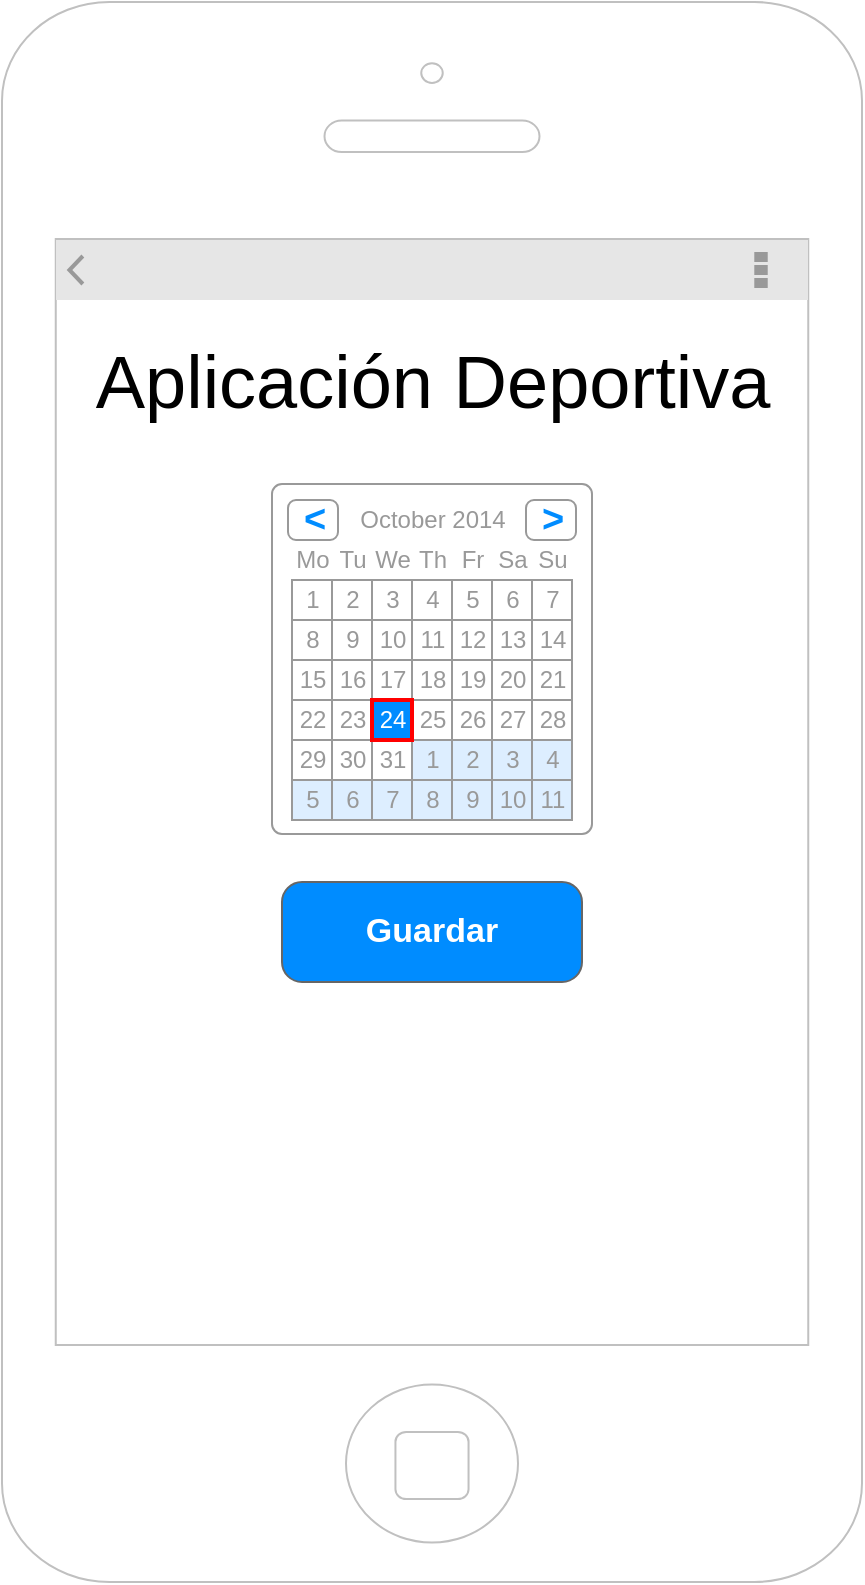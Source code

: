 <mxfile version="20.5.1" type="device" pages="4"><diagram id="jxUzDOV6LaXOc2j34RWp" name="Vista Calendario"><mxGraphModel dx="2096" dy="956" grid="1" gridSize="10" guides="1" tooltips="1" connect="1" arrows="1" fold="1" page="1" pageScale="1" pageWidth="1169" pageHeight="827" math="0" shadow="0"><root><mxCell id="0"/><mxCell id="1" parent="0"/><mxCell id="9XfMHAa2YPXeNw12MbJo-4" value="" style="group" vertex="1" connectable="0" parent="1"><mxGeometry x="370" y="19" width="430" height="790" as="geometry"/></mxCell><mxCell id="9XfMHAa2YPXeNw12MbJo-1" value="" style="html=1;verticalLabelPosition=bottom;labelBackgroundColor=#ffffff;verticalAlign=top;shadow=0;dashed=0;strokeWidth=1;shape=mxgraph.ios7.misc.iphone;strokeColor=#c0c0c0;fontSize=15;" vertex="1" parent="9XfMHAa2YPXeNw12MbJo-4"><mxGeometry width="430" height="790" as="geometry"/></mxCell><mxCell id="9XfMHAa2YPXeNw12MbJo-3" value="" style="strokeWidth=1;html=1;shadow=0;dashed=0;shape=mxgraph.android.action_bar_landscape;fillColor=#E6E6E6;strokeColor=#c0c0c0;strokeWidth=2;fontSize=15;" vertex="1" parent="9XfMHAa2YPXeNw12MbJo-4"><mxGeometry x="27" y="119" width="376" height="30" as="geometry"/></mxCell><mxCell id="ofqs7pLhGSdssHvHCO_Z-6" value="Aplicación Deportiva" style="text;html=1;align=center;verticalAlign=middle;resizable=0;points=[];autosize=1;strokeColor=none;fillColor=none;fontSize=37;" vertex="1" parent="1"><mxGeometry x="405" y="180" width="360" height="60" as="geometry"/></mxCell><mxCell id="ofqs7pLhGSdssHvHCO_Z-61" value="" style="strokeWidth=1;shadow=0;dashed=0;align=center;html=1;shape=mxgraph.mockup.forms.rrect;rSize=5;strokeColor=#999999;fillColor=#ffffff;fontSize=12;" vertex="1" parent="1"><mxGeometry x="505" y="260" width="160" height="175" as="geometry"/></mxCell><mxCell id="ofqs7pLhGSdssHvHCO_Z-62" value="October 2014" style="strokeWidth=1;shadow=0;dashed=0;align=center;html=1;shape=mxgraph.mockup.forms.anchor;fontColor=#999999;fontSize=12;" vertex="1" parent="ofqs7pLhGSdssHvHCO_Z-61"><mxGeometry x="30" y="8" width="100" height="20" as="geometry"/></mxCell><mxCell id="ofqs7pLhGSdssHvHCO_Z-63" value="&lt;" style="strokeWidth=1;shadow=0;dashed=0;align=center;html=1;shape=mxgraph.mockup.forms.rrect;rSize=4;strokeColor=#999999;fontColor=#008cff;fontSize=19;fontStyle=1;" vertex="1" parent="ofqs7pLhGSdssHvHCO_Z-61"><mxGeometry x="8" y="8" width="25" height="20" as="geometry"/></mxCell><mxCell id="ofqs7pLhGSdssHvHCO_Z-64" value="&gt;" style="strokeWidth=1;shadow=0;dashed=0;align=center;html=1;shape=mxgraph.mockup.forms.rrect;rSize=4;strokeColor=#999999;fontColor=#008cff;fontSize=19;fontStyle=1;" vertex="1" parent="ofqs7pLhGSdssHvHCO_Z-61"><mxGeometry x="127" y="8" width="25" height="20" as="geometry"/></mxCell><mxCell id="ofqs7pLhGSdssHvHCO_Z-65" value="Mo" style="strokeWidth=1;shadow=0;dashed=0;align=center;html=1;shape=mxgraph.mockup.forms.anchor;fontColor=#999999;fontSize=12;" vertex="1" parent="ofqs7pLhGSdssHvHCO_Z-61"><mxGeometry x="10" y="28" width="20" height="20" as="geometry"/></mxCell><mxCell id="ofqs7pLhGSdssHvHCO_Z-66" value="Tu" style="strokeWidth=1;shadow=0;dashed=0;align=center;html=1;shape=mxgraph.mockup.forms.anchor;fontColor=#999999;fontSize=12;" vertex="1" parent="ofqs7pLhGSdssHvHCO_Z-61"><mxGeometry x="30" y="28" width="20" height="20" as="geometry"/></mxCell><mxCell id="ofqs7pLhGSdssHvHCO_Z-67" value="We" style="strokeWidth=1;shadow=0;dashed=0;align=center;html=1;shape=mxgraph.mockup.forms.anchor;fontColor=#999999;fontSize=12;" vertex="1" parent="ofqs7pLhGSdssHvHCO_Z-61"><mxGeometry x="50" y="28" width="20" height="20" as="geometry"/></mxCell><mxCell id="ofqs7pLhGSdssHvHCO_Z-68" value="Th" style="strokeWidth=1;shadow=0;dashed=0;align=center;html=1;shape=mxgraph.mockup.forms.anchor;fontColor=#999999;fontSize=12;" vertex="1" parent="ofqs7pLhGSdssHvHCO_Z-61"><mxGeometry x="70" y="28" width="20" height="20" as="geometry"/></mxCell><mxCell id="ofqs7pLhGSdssHvHCO_Z-69" value="Fr" style="strokeWidth=1;shadow=0;dashed=0;align=center;html=1;shape=mxgraph.mockup.forms.anchor;fontColor=#999999;fontSize=12;" vertex="1" parent="ofqs7pLhGSdssHvHCO_Z-61"><mxGeometry x="90" y="28" width="20" height="20" as="geometry"/></mxCell><mxCell id="ofqs7pLhGSdssHvHCO_Z-70" value="Sa" style="strokeWidth=1;shadow=0;dashed=0;align=center;html=1;shape=mxgraph.mockup.forms.anchor;fontColor=#999999;fontSize=12;" vertex="1" parent="ofqs7pLhGSdssHvHCO_Z-61"><mxGeometry x="110" y="28" width="20" height="20" as="geometry"/></mxCell><mxCell id="ofqs7pLhGSdssHvHCO_Z-71" value="Su" style="strokeWidth=1;shadow=0;dashed=0;align=center;html=1;shape=mxgraph.mockup.forms.anchor;fontColor=#999999;fontSize=12;" vertex="1" parent="ofqs7pLhGSdssHvHCO_Z-61"><mxGeometry x="130" y="28" width="20" height="20" as="geometry"/></mxCell><mxCell id="ofqs7pLhGSdssHvHCO_Z-72" value="1" style="strokeWidth=1;shadow=0;dashed=0;align=center;html=1;shape=mxgraph.mockup.forms.rrect;rSize=0;strokeColor=#999999;fontColor=#999999;fontSize=12;" vertex="1" parent="ofqs7pLhGSdssHvHCO_Z-61"><mxGeometry x="10" y="48" width="20" height="20" as="geometry"/></mxCell><mxCell id="ofqs7pLhGSdssHvHCO_Z-73" value="2" style="strokeWidth=1;shadow=0;dashed=0;align=center;html=1;shape=mxgraph.mockup.forms.rrect;rSize=0;strokeColor=#999999;fontColor=#999999;fontSize=12;" vertex="1" parent="ofqs7pLhGSdssHvHCO_Z-61"><mxGeometry x="30" y="48" width="20" height="20" as="geometry"/></mxCell><mxCell id="ofqs7pLhGSdssHvHCO_Z-74" value="3" style="strokeWidth=1;shadow=0;dashed=0;align=center;html=1;shape=mxgraph.mockup.forms.rrect;rSize=0;strokeColor=#999999;fontColor=#999999;fontSize=12;" vertex="1" parent="ofqs7pLhGSdssHvHCO_Z-61"><mxGeometry x="50" y="48" width="20" height="20" as="geometry"/></mxCell><mxCell id="ofqs7pLhGSdssHvHCO_Z-75" value="4" style="strokeWidth=1;shadow=0;dashed=0;align=center;html=1;shape=mxgraph.mockup.forms.rrect;rSize=0;strokeColor=#999999;fontColor=#999999;fontSize=12;" vertex="1" parent="ofqs7pLhGSdssHvHCO_Z-61"><mxGeometry x="70" y="48" width="20" height="20" as="geometry"/></mxCell><mxCell id="ofqs7pLhGSdssHvHCO_Z-76" value="5" style="strokeWidth=1;shadow=0;dashed=0;align=center;html=1;shape=mxgraph.mockup.forms.rrect;rSize=0;strokeColor=#999999;fontColor=#999999;fontSize=12;" vertex="1" parent="ofqs7pLhGSdssHvHCO_Z-61"><mxGeometry x="90" y="48" width="20" height="20" as="geometry"/></mxCell><mxCell id="ofqs7pLhGSdssHvHCO_Z-77" value="6" style="strokeWidth=1;shadow=0;dashed=0;align=center;html=1;shape=mxgraph.mockup.forms.rrect;rSize=0;strokeColor=#999999;fontColor=#999999;fontSize=12;" vertex="1" parent="ofqs7pLhGSdssHvHCO_Z-61"><mxGeometry x="110" y="48" width="20" height="20" as="geometry"/></mxCell><mxCell id="ofqs7pLhGSdssHvHCO_Z-78" value="7" style="strokeWidth=1;shadow=0;dashed=0;align=center;html=1;shape=mxgraph.mockup.forms.rrect;rSize=0;strokeColor=#999999;fontColor=#999999;fontSize=12;" vertex="1" parent="ofqs7pLhGSdssHvHCO_Z-61"><mxGeometry x="130" y="48" width="20" height="20" as="geometry"/></mxCell><mxCell id="ofqs7pLhGSdssHvHCO_Z-79" value="8" style="strokeWidth=1;shadow=0;dashed=0;align=center;html=1;shape=mxgraph.mockup.forms.rrect;rSize=0;strokeColor=#999999;fontColor=#999999;fontSize=12;" vertex="1" parent="ofqs7pLhGSdssHvHCO_Z-61"><mxGeometry x="10" y="68" width="20" height="20" as="geometry"/></mxCell><mxCell id="ofqs7pLhGSdssHvHCO_Z-80" value="9" style="strokeWidth=1;shadow=0;dashed=0;align=center;html=1;shape=mxgraph.mockup.forms.rrect;rSize=0;strokeColor=#999999;fontColor=#999999;fontSize=12;" vertex="1" parent="ofqs7pLhGSdssHvHCO_Z-61"><mxGeometry x="30" y="68" width="20" height="20" as="geometry"/></mxCell><mxCell id="ofqs7pLhGSdssHvHCO_Z-81" value="10" style="strokeWidth=1;shadow=0;dashed=0;align=center;html=1;shape=mxgraph.mockup.forms.rrect;rSize=0;strokeColor=#999999;fontColor=#999999;fontSize=12;" vertex="1" parent="ofqs7pLhGSdssHvHCO_Z-61"><mxGeometry x="50" y="68" width="20" height="20" as="geometry"/></mxCell><mxCell id="ofqs7pLhGSdssHvHCO_Z-82" value="11" style="strokeWidth=1;shadow=0;dashed=0;align=center;html=1;shape=mxgraph.mockup.forms.rrect;rSize=0;strokeColor=#999999;fontColor=#999999;fontSize=12;" vertex="1" parent="ofqs7pLhGSdssHvHCO_Z-61"><mxGeometry x="70" y="68" width="20" height="20" as="geometry"/></mxCell><mxCell id="ofqs7pLhGSdssHvHCO_Z-83" value="12" style="strokeWidth=1;shadow=0;dashed=0;align=center;html=1;shape=mxgraph.mockup.forms.rrect;rSize=0;strokeColor=#999999;fontColor=#999999;fontSize=12;" vertex="1" parent="ofqs7pLhGSdssHvHCO_Z-61"><mxGeometry x="90" y="68" width="20" height="20" as="geometry"/></mxCell><mxCell id="ofqs7pLhGSdssHvHCO_Z-84" value="13" style="strokeWidth=1;shadow=0;dashed=0;align=center;html=1;shape=mxgraph.mockup.forms.rrect;rSize=0;strokeColor=#999999;fontColor=#999999;fontSize=12;" vertex="1" parent="ofqs7pLhGSdssHvHCO_Z-61"><mxGeometry x="110" y="68" width="20" height="20" as="geometry"/></mxCell><mxCell id="ofqs7pLhGSdssHvHCO_Z-85" value="14" style="strokeWidth=1;shadow=0;dashed=0;align=center;html=1;shape=mxgraph.mockup.forms.rrect;rSize=0;strokeColor=#999999;fontColor=#999999;fontSize=12;" vertex="1" parent="ofqs7pLhGSdssHvHCO_Z-61"><mxGeometry x="130" y="68" width="20" height="20" as="geometry"/></mxCell><mxCell id="ofqs7pLhGSdssHvHCO_Z-86" value="15" style="strokeWidth=1;shadow=0;dashed=0;align=center;html=1;shape=mxgraph.mockup.forms.rrect;rSize=0;strokeColor=#999999;fontColor=#999999;fontSize=12;" vertex="1" parent="ofqs7pLhGSdssHvHCO_Z-61"><mxGeometry x="10" y="88" width="20" height="20" as="geometry"/></mxCell><mxCell id="ofqs7pLhGSdssHvHCO_Z-87" value="16" style="strokeWidth=1;shadow=0;dashed=0;align=center;html=1;shape=mxgraph.mockup.forms.rrect;rSize=0;strokeColor=#999999;fontColor=#999999;fontSize=12;" vertex="1" parent="ofqs7pLhGSdssHvHCO_Z-61"><mxGeometry x="30" y="88" width="20" height="20" as="geometry"/></mxCell><mxCell id="ofqs7pLhGSdssHvHCO_Z-88" value="17" style="strokeWidth=1;shadow=0;dashed=0;align=center;html=1;shape=mxgraph.mockup.forms.rrect;rSize=0;strokeColor=#999999;fontColor=#999999;fontSize=12;" vertex="1" parent="ofqs7pLhGSdssHvHCO_Z-61"><mxGeometry x="50" y="88" width="20" height="20" as="geometry"/></mxCell><mxCell id="ofqs7pLhGSdssHvHCO_Z-89" value="18" style="strokeWidth=1;shadow=0;dashed=0;align=center;html=1;shape=mxgraph.mockup.forms.rrect;rSize=0;strokeColor=#999999;fontColor=#999999;fontSize=12;" vertex="1" parent="ofqs7pLhGSdssHvHCO_Z-61"><mxGeometry x="70" y="88" width="20" height="20" as="geometry"/></mxCell><mxCell id="ofqs7pLhGSdssHvHCO_Z-90" value="19" style="strokeWidth=1;shadow=0;dashed=0;align=center;html=1;shape=mxgraph.mockup.forms.rrect;rSize=0;strokeColor=#999999;fontColor=#999999;fontSize=12;" vertex="1" parent="ofqs7pLhGSdssHvHCO_Z-61"><mxGeometry x="90" y="88" width="20" height="20" as="geometry"/></mxCell><mxCell id="ofqs7pLhGSdssHvHCO_Z-91" value="20" style="strokeWidth=1;shadow=0;dashed=0;align=center;html=1;shape=mxgraph.mockup.forms.rrect;rSize=0;strokeColor=#999999;fontColor=#999999;fontSize=12;" vertex="1" parent="ofqs7pLhGSdssHvHCO_Z-61"><mxGeometry x="110" y="88" width="20" height="20" as="geometry"/></mxCell><mxCell id="ofqs7pLhGSdssHvHCO_Z-92" value="21" style="strokeWidth=1;shadow=0;dashed=0;align=center;html=1;shape=mxgraph.mockup.forms.rrect;rSize=0;strokeColor=#999999;fontColor=#999999;fontSize=12;" vertex="1" parent="ofqs7pLhGSdssHvHCO_Z-61"><mxGeometry x="130" y="88" width="20" height="20" as="geometry"/></mxCell><mxCell id="ofqs7pLhGSdssHvHCO_Z-93" value="22" style="strokeWidth=1;shadow=0;dashed=0;align=center;html=1;shape=mxgraph.mockup.forms.rrect;rSize=0;strokeColor=#999999;fontColor=#999999;fontSize=12;" vertex="1" parent="ofqs7pLhGSdssHvHCO_Z-61"><mxGeometry x="10" y="108" width="20" height="20" as="geometry"/></mxCell><mxCell id="ofqs7pLhGSdssHvHCO_Z-94" value="23" style="strokeWidth=1;shadow=0;dashed=0;align=center;html=1;shape=mxgraph.mockup.forms.rrect;rSize=0;strokeColor=#999999;fontColor=#999999;fontSize=12;" vertex="1" parent="ofqs7pLhGSdssHvHCO_Z-61"><mxGeometry x="30" y="108" width="20" height="20" as="geometry"/></mxCell><mxCell id="ofqs7pLhGSdssHvHCO_Z-95" value="25" style="strokeWidth=1;shadow=0;dashed=0;align=center;html=1;shape=mxgraph.mockup.forms.rrect;rSize=0;strokeColor=#999999;fontColor=#999999;fontSize=12;" vertex="1" parent="ofqs7pLhGSdssHvHCO_Z-61"><mxGeometry x="70" y="108" width="20" height="20" as="geometry"/></mxCell><mxCell id="ofqs7pLhGSdssHvHCO_Z-96" value="26" style="strokeWidth=1;shadow=0;dashed=0;align=center;html=1;shape=mxgraph.mockup.forms.rrect;rSize=0;strokeColor=#999999;fontColor=#999999;fontSize=12;" vertex="1" parent="ofqs7pLhGSdssHvHCO_Z-61"><mxGeometry x="90" y="108" width="20" height="20" as="geometry"/></mxCell><mxCell id="ofqs7pLhGSdssHvHCO_Z-97" value="27" style="strokeWidth=1;shadow=0;dashed=0;align=center;html=1;shape=mxgraph.mockup.forms.rrect;rSize=0;strokeColor=#999999;fontColor=#999999;fontSize=12;" vertex="1" parent="ofqs7pLhGSdssHvHCO_Z-61"><mxGeometry x="110" y="108" width="20" height="20" as="geometry"/></mxCell><mxCell id="ofqs7pLhGSdssHvHCO_Z-98" value="28" style="strokeWidth=1;shadow=0;dashed=0;align=center;html=1;shape=mxgraph.mockup.forms.rrect;rSize=0;strokeColor=#999999;fontColor=#999999;fontSize=12;" vertex="1" parent="ofqs7pLhGSdssHvHCO_Z-61"><mxGeometry x="130" y="108" width="20" height="20" as="geometry"/></mxCell><mxCell id="ofqs7pLhGSdssHvHCO_Z-99" value="29" style="strokeWidth=1;shadow=0;dashed=0;align=center;html=1;shape=mxgraph.mockup.forms.rrect;rSize=0;strokeColor=#999999;fontColor=#999999;fontSize=12;" vertex="1" parent="ofqs7pLhGSdssHvHCO_Z-61"><mxGeometry x="10" y="128" width="20" height="20" as="geometry"/></mxCell><mxCell id="ofqs7pLhGSdssHvHCO_Z-100" value="30" style="strokeWidth=1;shadow=0;dashed=0;align=center;html=1;shape=mxgraph.mockup.forms.rrect;rSize=0;strokeColor=#999999;fontColor=#999999;fontSize=12;" vertex="1" parent="ofqs7pLhGSdssHvHCO_Z-61"><mxGeometry x="30" y="128" width="20" height="20" as="geometry"/></mxCell><mxCell id="ofqs7pLhGSdssHvHCO_Z-101" value="31" style="strokeWidth=1;shadow=0;dashed=0;align=center;html=1;shape=mxgraph.mockup.forms.rrect;rSize=0;strokeColor=#999999;fontColor=#999999;fontSize=12;" vertex="1" parent="ofqs7pLhGSdssHvHCO_Z-61"><mxGeometry x="50" y="128" width="20" height="20" as="geometry"/></mxCell><mxCell id="ofqs7pLhGSdssHvHCO_Z-102" value="1" style="strokeWidth=1;shadow=0;dashed=0;align=center;html=1;shape=mxgraph.mockup.forms.rrect;rSize=0;strokeColor=#999999;fontColor=#999999;fillColor=#ddeeff;fontSize=12;" vertex="1" parent="ofqs7pLhGSdssHvHCO_Z-61"><mxGeometry x="70" y="128" width="20" height="20" as="geometry"/></mxCell><mxCell id="ofqs7pLhGSdssHvHCO_Z-103" value="2" style="strokeWidth=1;shadow=0;dashed=0;align=center;html=1;shape=mxgraph.mockup.forms.rrect;rSize=0;strokeColor=#999999;fontColor=#999999;fillColor=#ddeeff;fontSize=12;" vertex="1" parent="ofqs7pLhGSdssHvHCO_Z-61"><mxGeometry x="90" y="128" width="20" height="20" as="geometry"/></mxCell><mxCell id="ofqs7pLhGSdssHvHCO_Z-104" value="3" style="strokeWidth=1;shadow=0;dashed=0;align=center;html=1;shape=mxgraph.mockup.forms.rrect;rSize=0;strokeColor=#999999;fontColor=#999999;fillColor=#ddeeff;fontSize=12;" vertex="1" parent="ofqs7pLhGSdssHvHCO_Z-61"><mxGeometry x="110" y="128" width="20" height="20" as="geometry"/></mxCell><mxCell id="ofqs7pLhGSdssHvHCO_Z-105" value="4" style="strokeWidth=1;shadow=0;dashed=0;align=center;html=1;shape=mxgraph.mockup.forms.rrect;rSize=0;strokeColor=#999999;fontColor=#999999;fillColor=#ddeeff;fontSize=12;" vertex="1" parent="ofqs7pLhGSdssHvHCO_Z-61"><mxGeometry x="130" y="128" width="20" height="20" as="geometry"/></mxCell><mxCell id="ofqs7pLhGSdssHvHCO_Z-106" value="5" style="strokeWidth=1;shadow=0;dashed=0;align=center;html=1;shape=mxgraph.mockup.forms.rrect;rSize=0;strokeColor=#999999;fontColor=#999999;fillColor=#ddeeff;fontSize=12;" vertex="1" parent="ofqs7pLhGSdssHvHCO_Z-61"><mxGeometry x="10" y="148" width="20" height="20" as="geometry"/></mxCell><mxCell id="ofqs7pLhGSdssHvHCO_Z-107" value="6" style="strokeWidth=1;shadow=0;dashed=0;align=center;html=1;shape=mxgraph.mockup.forms.rrect;rSize=0;strokeColor=#999999;fontColor=#999999;fillColor=#ddeeff;fontSize=12;" vertex="1" parent="ofqs7pLhGSdssHvHCO_Z-61"><mxGeometry x="30" y="148" width="20" height="20" as="geometry"/></mxCell><mxCell id="ofqs7pLhGSdssHvHCO_Z-108" value="7" style="strokeWidth=1;shadow=0;dashed=0;align=center;html=1;shape=mxgraph.mockup.forms.rrect;rSize=0;strokeColor=#999999;fontColor=#999999;fillColor=#ddeeff;fontSize=12;" vertex="1" parent="ofqs7pLhGSdssHvHCO_Z-61"><mxGeometry x="50" y="148" width="20" height="20" as="geometry"/></mxCell><mxCell id="ofqs7pLhGSdssHvHCO_Z-109" value="8" style="strokeWidth=1;shadow=0;dashed=0;align=center;html=1;shape=mxgraph.mockup.forms.rrect;rSize=0;strokeColor=#999999;fontColor=#999999;fillColor=#ddeeff;fontSize=12;" vertex="1" parent="ofqs7pLhGSdssHvHCO_Z-61"><mxGeometry x="70" y="148" width="20" height="20" as="geometry"/></mxCell><mxCell id="ofqs7pLhGSdssHvHCO_Z-110" value="9" style="strokeWidth=1;shadow=0;dashed=0;align=center;html=1;shape=mxgraph.mockup.forms.rrect;rSize=0;strokeColor=#999999;fontColor=#999999;fillColor=#ddeeff;fontSize=12;" vertex="1" parent="ofqs7pLhGSdssHvHCO_Z-61"><mxGeometry x="90" y="148" width="20" height="20" as="geometry"/></mxCell><mxCell id="ofqs7pLhGSdssHvHCO_Z-111" value="10" style="strokeWidth=1;shadow=0;dashed=0;align=center;html=1;shape=mxgraph.mockup.forms.rrect;rSize=0;strokeColor=#999999;fontColor=#999999;fillColor=#ddeeff;fontSize=12;" vertex="1" parent="ofqs7pLhGSdssHvHCO_Z-61"><mxGeometry x="110" y="148" width="20" height="20" as="geometry"/></mxCell><mxCell id="ofqs7pLhGSdssHvHCO_Z-112" value="11" style="strokeWidth=1;shadow=0;dashed=0;align=center;html=1;shape=mxgraph.mockup.forms.rrect;rSize=0;strokeColor=#999999;fontColor=#999999;fillColor=#ddeeff;fontSize=12;" vertex="1" parent="ofqs7pLhGSdssHvHCO_Z-61"><mxGeometry x="130" y="148" width="20" height="20" as="geometry"/></mxCell><mxCell id="ofqs7pLhGSdssHvHCO_Z-113" value="24" style="strokeWidth=1;shadow=0;dashed=0;align=center;html=1;shape=mxgraph.mockup.forms.rrect;rSize=0;strokeColor=#ff0000;fontColor=#ffffff;strokeWidth=2;fillColor=#008cff;fontSize=12;" vertex="1" parent="ofqs7pLhGSdssHvHCO_Z-61"><mxGeometry x="50" y="108" width="20" height="20" as="geometry"/></mxCell><mxCell id="ofqs7pLhGSdssHvHCO_Z-114" value="Guardar" style="strokeWidth=1;shadow=0;dashed=0;align=center;html=1;shape=mxgraph.mockup.buttons.button;strokeColor=#666666;fontColor=#ffffff;mainText=;buttonStyle=round;fontSize=17;fontStyle=1;fillColor=#008cff;whiteSpace=wrap;" vertex="1" parent="1"><mxGeometry x="510" y="459" width="150" height="50" as="geometry"/></mxCell></root></mxGraphModel></diagram><diagram id="2u1koF99ULExT4fHgrta" name="Vista Historial"><mxGraphModel dx="2219" dy="1012" grid="1" gridSize="10" guides="1" tooltips="1" connect="1" arrows="1" fold="1" page="1" pageScale="1" pageWidth="1169" pageHeight="827" math="0" shadow="0"><root><mxCell id="0"/><mxCell id="1" parent="0"/><mxCell id="mhb9zxh0LOI-VUbJQ6tA-1" value="" style="group" vertex="1" connectable="0" parent="1"><mxGeometry x="360" y="19" width="430" height="790" as="geometry"/></mxCell><mxCell id="mhb9zxh0LOI-VUbJQ6tA-2" value="" style="html=1;verticalLabelPosition=bottom;labelBackgroundColor=#ffffff;verticalAlign=top;shadow=0;dashed=0;strokeWidth=1;shape=mxgraph.ios7.misc.iphone;strokeColor=#c0c0c0;fontSize=15;" vertex="1" parent="mhb9zxh0LOI-VUbJQ6tA-1"><mxGeometry width="420" height="790" as="geometry"/></mxCell><mxCell id="mhb9zxh0LOI-VUbJQ6tA-3" value="" style="strokeWidth=1;html=1;shadow=0;dashed=0;shape=mxgraph.android.action_bar_landscape;fillColor=#E6E6E6;strokeColor=#c0c0c0;strokeWidth=2;fontSize=15;" vertex="1" parent="mhb9zxh0LOI-VUbJQ6tA-1"><mxGeometry x="27" y="119" width="376" height="30" as="geometry"/></mxCell><mxCell id="VVp0c60-T79lOLZ68sV_-2" value="Historial" style="text;html=1;align=center;verticalAlign=middle;resizable=0;points=[];autosize=1;strokeColor=none;fillColor=none;fontSize=50;" vertex="1" parent="mhb9zxh0LOI-VUbJQ6tA-1"><mxGeometry x="110" y="161" width="200" height="70" as="geometry"/></mxCell><mxCell id="mhb9zxh0LOI-VUbJQ6tA-4" value="" style="group" vertex="1" connectable="0" parent="mhb9zxh0LOI-VUbJQ6tA-1"><mxGeometry x="55" y="291" width="310" height="60" as="geometry"/></mxCell><mxCell id="VVp0c60-T79lOLZ68sV_-1" value="" style="rounded=0;whiteSpace=wrap;html=1;fontSize=12;" vertex="1" parent="mhb9zxh0LOI-VUbJQ6tA-4"><mxGeometry width="310" height="60" as="geometry"/></mxCell><mxCell id="VVp0c60-T79lOLZ68sV_-6" value="X Kms. en Y horas y Z minutos" style="text;html=1;align=center;verticalAlign=middle;resizable=0;points=[];autosize=1;strokeColor=none;fillColor=none;fontSize=15;" vertex="1" parent="mhb9zxh0LOI-VUbJQ6tA-4"><mxGeometry x="80" y="15" width="230" height="30" as="geometry"/></mxCell><mxCell id="VVp0c60-T79lOLZ68sV_-5" value="dd/mm/YY" style="text;html=1;align=center;verticalAlign=middle;resizable=0;points=[];autosize=1;strokeColor=none;fillColor=none;fontSize=10;" vertex="1" parent="mhb9zxh0LOI-VUbJQ6tA-4"><mxGeometry width="70" height="30" as="geometry"/></mxCell><mxCell id="mhb9zxh0LOI-VUbJQ6tA-5" value="" style="group" vertex="1" connectable="0" parent="mhb9zxh0LOI-VUbJQ6tA-1"><mxGeometry x="55" y="361" width="310" height="60" as="geometry"/></mxCell><mxCell id="mhb9zxh0LOI-VUbJQ6tA-6" value="" style="rounded=0;whiteSpace=wrap;html=1;fontSize=12;" vertex="1" parent="mhb9zxh0LOI-VUbJQ6tA-5"><mxGeometry width="310" height="60" as="geometry"/></mxCell><mxCell id="mhb9zxh0LOI-VUbJQ6tA-7" value="X Kms. en Y horas y Z minutos" style="text;html=1;align=center;verticalAlign=middle;resizable=0;points=[];autosize=1;strokeColor=none;fillColor=none;fontSize=15;" vertex="1" parent="mhb9zxh0LOI-VUbJQ6tA-5"><mxGeometry x="80" y="15" width="230" height="30" as="geometry"/></mxCell><mxCell id="mhb9zxh0LOI-VUbJQ6tA-8" value="dd/mm/YY" style="text;html=1;align=center;verticalAlign=middle;resizable=0;points=[];autosize=1;strokeColor=none;fillColor=none;fontSize=10;" vertex="1" parent="mhb9zxh0LOI-VUbJQ6tA-5"><mxGeometry width="70" height="30" as="geometry"/></mxCell><mxCell id="mhb9zxh0LOI-VUbJQ6tA-9" value="" style="group" vertex="1" connectable="0" parent="mhb9zxh0LOI-VUbJQ6tA-1"><mxGeometry x="55" y="431" width="310" height="60" as="geometry"/></mxCell><mxCell id="mhb9zxh0LOI-VUbJQ6tA-10" value="" style="rounded=0;whiteSpace=wrap;html=1;fontSize=12;" vertex="1" parent="mhb9zxh0LOI-VUbJQ6tA-9"><mxGeometry width="310" height="60" as="geometry"/></mxCell><mxCell id="mhb9zxh0LOI-VUbJQ6tA-11" value="X Kms. en Y horas y Z minutos" style="text;html=1;align=center;verticalAlign=middle;resizable=0;points=[];autosize=1;strokeColor=none;fillColor=none;fontSize=15;" vertex="1" parent="mhb9zxh0LOI-VUbJQ6tA-9"><mxGeometry x="80" y="15" width="230" height="30" as="geometry"/></mxCell><mxCell id="mhb9zxh0LOI-VUbJQ6tA-12" value="dd/mm/YY" style="text;html=1;align=center;verticalAlign=middle;resizable=0;points=[];autosize=1;strokeColor=none;fillColor=none;fontSize=10;" vertex="1" parent="mhb9zxh0LOI-VUbJQ6tA-9"><mxGeometry width="70" height="30" as="geometry"/></mxCell><mxCell id="mhb9zxh0LOI-VUbJQ6tA-13" value="" style="group" vertex="1" connectable="0" parent="mhb9zxh0LOI-VUbJQ6tA-1"><mxGeometry x="55" y="501" width="310" height="60" as="geometry"/></mxCell><mxCell id="mhb9zxh0LOI-VUbJQ6tA-14" value="" style="rounded=0;whiteSpace=wrap;html=1;fontSize=12;" vertex="1" parent="mhb9zxh0LOI-VUbJQ6tA-13"><mxGeometry width="310" height="60" as="geometry"/></mxCell><mxCell id="mhb9zxh0LOI-VUbJQ6tA-15" value="X Kms. en Y horas y Z minutos" style="text;html=1;align=center;verticalAlign=middle;resizable=0;points=[];autosize=1;strokeColor=none;fillColor=none;fontSize=15;" vertex="1" parent="mhb9zxh0LOI-VUbJQ6tA-13"><mxGeometry x="80" y="15" width="230" height="30" as="geometry"/></mxCell><mxCell id="mhb9zxh0LOI-VUbJQ6tA-16" value="dd/mm/YY" style="text;html=1;align=center;verticalAlign=middle;resizable=0;points=[];autosize=1;strokeColor=none;fillColor=none;fontSize=10;" vertex="1" parent="mhb9zxh0LOI-VUbJQ6tA-13"><mxGeometry width="70" height="30" as="geometry"/></mxCell></root></mxGraphModel></diagram><diagram id="p8ceXEejv3HiKSlQxXNH" name="Vista Home"><mxGraphModel dx="926" dy="861" grid="1" gridSize="10" guides="1" tooltips="1" connect="1" arrows="1" fold="1" page="1" pageScale="1" pageWidth="1169" pageHeight="827" math="0" shadow="0"><root><mxCell id="0"/><mxCell id="1" parent="0"/><mxCell id="S_pRcq6lMsbh2rsib0-p-1" value="" style="group" vertex="1" connectable="0" parent="1"><mxGeometry x="370" y="19" width="495" height="790" as="geometry"/></mxCell><mxCell id="S_pRcq6lMsbh2rsib0-p-2" value="" style="html=1;verticalLabelPosition=bottom;labelBackgroundColor=#ffffff;verticalAlign=top;shadow=0;dashed=0;strokeWidth=1;shape=mxgraph.ios7.misc.iphone;strokeColor=#c0c0c0;fontSize=15;" vertex="1" parent="S_pRcq6lMsbh2rsib0-p-1"><mxGeometry width="430" height="790" as="geometry"/></mxCell><mxCell id="S_pRcq6lMsbh2rsib0-p-3" value="" style="strokeWidth=1;html=1;shadow=0;dashed=0;shape=mxgraph.android.action_bar_landscape;fillColor=#E6E6E6;strokeColor=#c0c0c0;strokeWidth=2;fontSize=15;" vertex="1" parent="S_pRcq6lMsbh2rsib0-p-1"><mxGeometry x="27" y="119" width="376" height="30" as="geometry"/></mxCell><mxCell id="S_pRcq6lMsbh2rsib0-p-4" value="" style="verticalLabelPosition=bottom;shadow=0;dashed=0;align=center;html=1;verticalAlign=top;strokeWidth=1;shape=mxgraph.mockup.misc.map;fontSize=10;" vertex="1" parent="S_pRcq6lMsbh2rsib0-p-1"><mxGeometry x="90" y="231" width="250" height="250" as="geometry"/></mxCell><mxCell id="S_pRcq6lMsbh2rsib0-p-5" value="Home" style="text;html=1;align=center;verticalAlign=middle;resizable=0;points=[];autosize=1;strokeColor=none;fillColor=none;fontSize=50;" vertex="1" parent="S_pRcq6lMsbh2rsib0-p-1"><mxGeometry x="135" y="151" width="160" height="70" as="geometry"/></mxCell><mxCell id="S_pRcq6lMsbh2rsib0-p-6" value="Distancia Estimada: X Kms." style="text;html=1;align=center;verticalAlign=middle;resizable=0;points=[];autosize=1;strokeColor=none;fillColor=none;fontSize=25;" vertex="1" parent="S_pRcq6lMsbh2rsib0-p-1"><mxGeometry x="50" y="491" width="330" height="40" as="geometry"/></mxCell><mxCell id="S_pRcq6lMsbh2rsib0-p-7" value="Tiempo: 00:00:00" style="text;html=1;align=center;verticalAlign=middle;resizable=0;points=[];autosize=1;strokeColor=none;fillColor=none;fontSize=25;" vertex="1" parent="S_pRcq6lMsbh2rsib0-p-1"><mxGeometry x="105" y="531" width="220" height="40" as="geometry"/></mxCell><mxCell id="S_pRcq6lMsbh2rsib0-p-8" value="Iniciar" style="strokeWidth=1;shadow=0;dashed=0;align=center;html=1;shape=mxgraph.mockup.buttons.button;strokeColor=#666666;fontColor=#ffffff;mainText=;buttonStyle=round;fontSize=17;fontStyle=1;fillColor=#008cff;whiteSpace=wrap;" vertex="1" parent="S_pRcq6lMsbh2rsib0-p-1"><mxGeometry x="140" y="581" width="150" height="50" as="geometry"/></mxCell></root></mxGraphModel></diagram><diagram id="pIyuSP-aXZwxatp0UtRM" name="Menu"><mxGraphModel dx="1089" dy="1013" grid="1" gridSize="10" guides="1" tooltips="1" connect="1" arrows="1" fold="1" page="1" pageScale="1" pageWidth="1169" pageHeight="827" math="0" shadow="0"><root><mxCell id="0"/><mxCell id="1" parent="0"/><mxCell id="qKD542eMsnjxGNYDJFEP-1" value="" style="group" vertex="1" connectable="0" parent="1"><mxGeometry x="337" y="19" width="495" height="790" as="geometry"/></mxCell><mxCell id="qKD542eMsnjxGNYDJFEP-2" value="" style="html=1;verticalLabelPosition=bottom;labelBackgroundColor=#ffffff;verticalAlign=top;shadow=0;dashed=0;strokeWidth=1;shape=mxgraph.ios7.misc.iphone;strokeColor=#c0c0c0;fontSize=15;" vertex="1" parent="qKD542eMsnjxGNYDJFEP-1"><mxGeometry width="430" height="790" as="geometry"/></mxCell><mxCell id="qKD542eMsnjxGNYDJFEP-3" value="" style="strokeWidth=1;html=1;shadow=0;dashed=0;shape=mxgraph.android.action_bar_landscape;fillColor=#E6E6E6;strokeColor=#c0c0c0;strokeWidth=2;fontSize=15;" vertex="1" parent="qKD542eMsnjxGNYDJFEP-1"><mxGeometry x="27" y="119" width="376" height="30" as="geometry"/></mxCell><mxCell id="qKD542eMsnjxGNYDJFEP-5" value="Menu" style="text;html=1;align=center;verticalAlign=middle;resizable=0;points=[];autosize=1;strokeColor=none;fillColor=none;fontSize=50;" vertex="1" parent="qKD542eMsnjxGNYDJFEP-1"><mxGeometry x="140" y="151" width="150" height="70" as="geometry"/></mxCell><mxCell id="qKD542eMsnjxGNYDJFEP-9" value="Home" style="strokeWidth=1;shadow=0;dashed=0;align=center;html=1;shape=mxgraph.mockup.buttons.button;strokeColor=#666666;fontColor=#ffffff;mainText=;buttonStyle=round;fontSize=17;fontStyle=1;fillColor=#008cff;whiteSpace=wrap;" vertex="1" parent="qKD542eMsnjxGNYDJFEP-1"><mxGeometry x="140" y="251" width="150" height="50" as="geometry"/></mxCell><mxCell id="qKD542eMsnjxGNYDJFEP-10" value="Historial" style="strokeWidth=1;shadow=0;dashed=0;align=center;html=1;shape=mxgraph.mockup.buttons.button;strokeColor=#666666;fontColor=#ffffff;mainText=;buttonStyle=round;fontSize=17;fontStyle=1;fillColor=#008cff;whiteSpace=wrap;" vertex="1" parent="qKD542eMsnjxGNYDJFEP-1"><mxGeometry x="140" y="321" width="150" height="50" as="geometry"/></mxCell><mxCell id="qKD542eMsnjxGNYDJFEP-11" value="Calendario" style="strokeWidth=1;shadow=0;dashed=0;align=center;html=1;shape=mxgraph.mockup.buttons.button;strokeColor=#666666;fontColor=#ffffff;mainText=;buttonStyle=round;fontSize=17;fontStyle=1;fillColor=#008cff;whiteSpace=wrap;" vertex="1" parent="qKD542eMsnjxGNYDJFEP-1"><mxGeometry x="140" y="391" width="150" height="50" as="geometry"/></mxCell></root></mxGraphModel></diagram></mxfile>